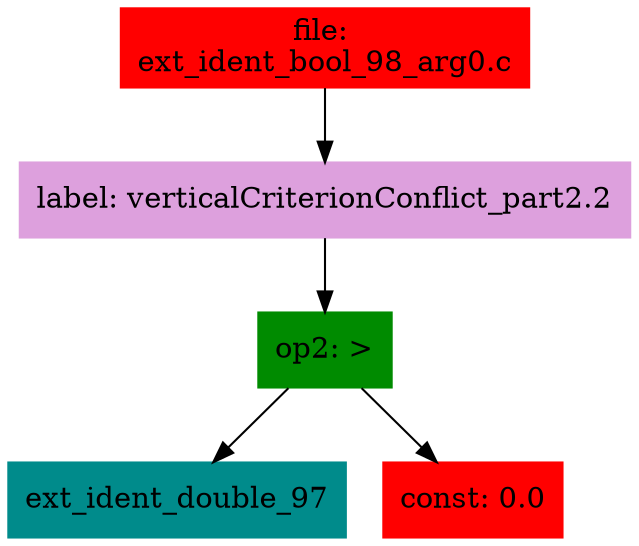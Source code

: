 digraph G {
node [shape=box]

0 [label="file: 
ext_ident_bool_98_arg0.c",color=red, style=filled]
1 [label="label: verticalCriterionConflict_part2.2",color=plum, style=filled]
0 -> 1
2 [label="op2: >",color=green4, style=filled]
1 -> 2
3 [label="ext_ident_double_97",color=cyan4, style=filled]
2 -> 3
172 [label="const: 0.0",color=red1, style=filled]
2 -> 172


}


